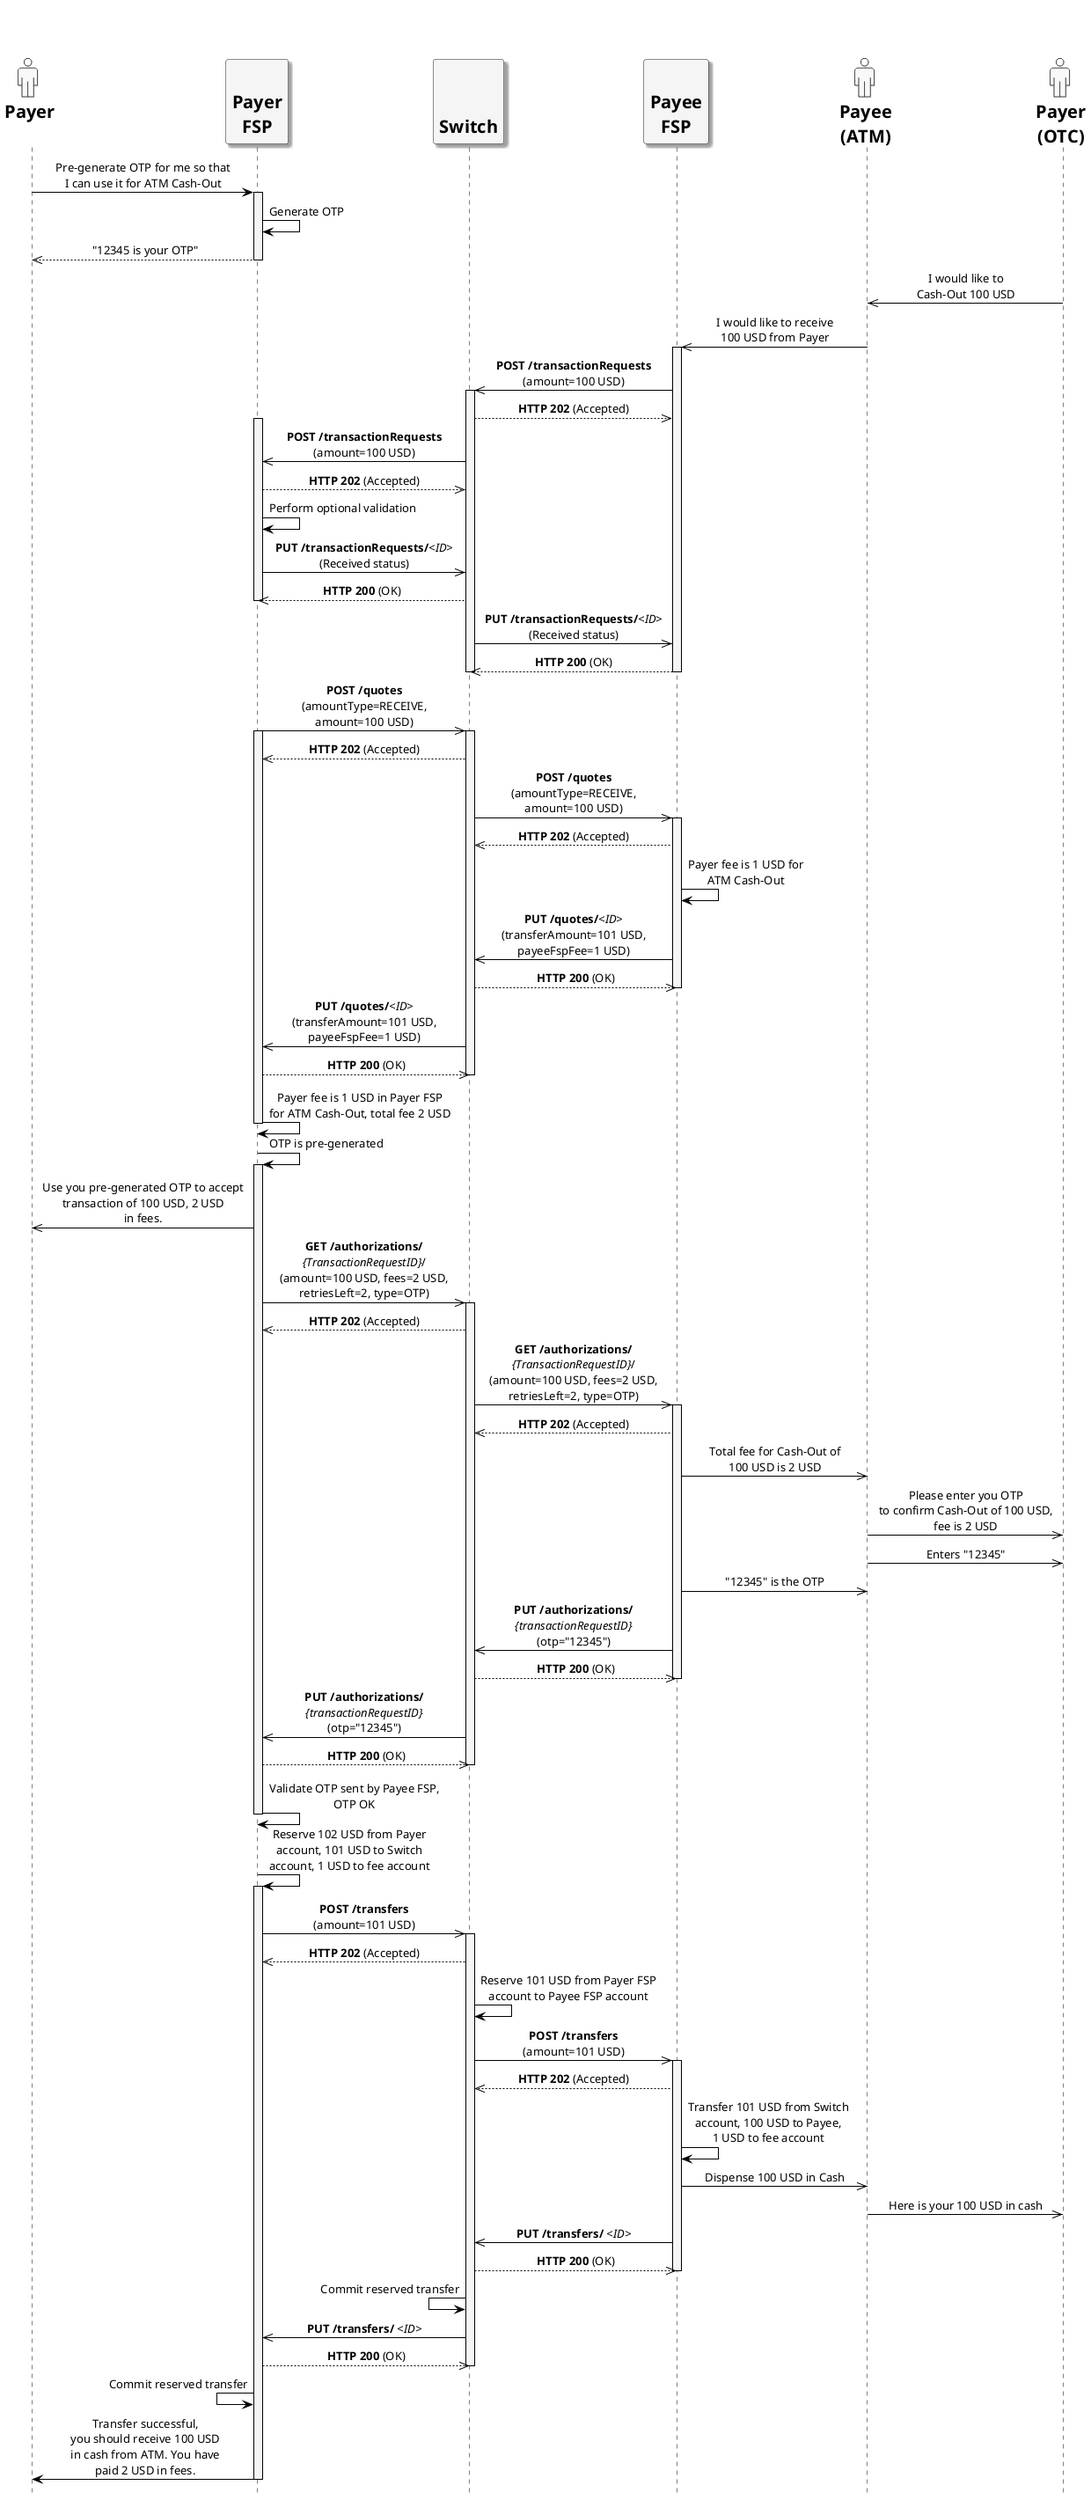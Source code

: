 /'*****
License
--------------
Copyright © 2017 Bill & Melinda Gates Foundation
The Mojaloop files are made available by the Bill & Melinda Gates Foundation under the Apache License, Version 2.0 (the "License") and you may not use these files except in compliance with the License. You may obtain a copy of the License at
http://www.apache.org/licenses/LICENSE-2.0
Unless required by applicable law or agreed to in writing, the Mojaloop files are distributed on an "AS IS" BASIS, WITHOUT WARRANTIES OR CONDITIONS OF ANY KIND, either express or implied. See the License for the specific language governing permissions and limitations under the License.
Contributors
--------------
This is the official list of the Mojaloop project contributors for this file.
Names of the original copyright holders (individuals or organizations)
should be listed with a '*' in the first column. People who have
contributed from an organization can be listed under the organization
that actually holds the copyright for their contributions (see the
Gates Foundation organization for an example). Those individuals should have
their names indented and be marked with a '-'. Email address can be added
optionally within square brackets <email>.
* Gates Foundation
- Name Surname <name.surname@gatesfoundation.com>

* Henk Kodde <henk.kodde@modusbox.com>
--------------
******'/

@startuml

' define actor image
sprite $actor [25x48/16] {
  0000000000010000000000000
  0000000006CAC910000000000
  0000000095101292000000000
  0000000651000119000000000
  0000000B10000018400000000
  0000001A10000016600000000
  0000000B10000017510000000
  000000083100001A210000000
  0000000191000176110000000
  000000003A866A61100000000
  0000000000466211100000000
  0003333333334443333310000
  0088888888888888888892000
  0821111111111111111118200
  8311111111111111111111A00
  A111111111111111111111A20
  A111111111111111111111A20
  A111111111111111111111A20
  A111111111111111111111A20
  A111111111111111111111A20
  A111111111111111111111A20
  A111111111111111111111A20
  A111111111111111111111A20
  A111551111111111138111A20
  A111661111111111139111A20
  A211661111111111139111A20
  A211661111111111139111A20
  A211661111161111139111A20
  A2116611111A2111139111A20
  A2116611111A2111139111A20
  A2116611111A2111139111A20
  A7669611111A211113A666B20
  36669611111A211113A666610
  00016611111A2111139111110
  00006611111A2111139100000
  00006611111A2111139100000
  00006611111A2111139100000
  00006611111A2111139100000
  00006611111A2111139100000
  00006611111A2111139100000
  00006611111A2111139100000
  00006611111A2111139100000
  00006611111A2111139100000
  00006611111A2111139100000
  00006966666B7666679100000
  0000266666666666664100000
  0000000111111111111100000
  0000000000000000000000000
}

' declaring skinparam
skinparam sequenceMessageAlign center
skinparam shadowing false
skinparam defaultFontName Verdana
skinparam monochrome true
skinparam SequenceLifeLineBackgroundColor WhiteSmoke
skinparam SequenceLifeLineBorderColor Black
skinparam ActorFontStyle Bold
skinparam ActorFontSize 20
skinparam ParticipantFontStyle Bold
skinparam ParticipantFontSize 20
skinparam ParticipantBackgroundColor WhiteSmoke
skinparam ArrowColor Black

skinparam actor {
  Bordercolor none
  Backgroundcolor none
  shadowing false
}

skinparam participant {
  shadowing true
}

hide footbox

' declare title
' title ATM-Initiated Cash-Out example

' Actor Keys:
' participant - FSP(Payer/Payee) and Switch
' actor - Payee/Payer(OTC/Agent)

' declare actors
actor "<$actor>\nPayer\n" as Payer
participant "\nPayer\nFSP" as PayerFSP
participant "\n\nSwitch" as Switch
participant "\nPayee\nFSP" as PayeeFSP
actor "<$actor>\nPayee\n(ATM)" as PayeeATM
actor "<$actor>\nPayer\n(OTC)" as PayerOTC

' start flow
Payer -> PayerFSP: Pre-generate OTP for me so that\nI can use it for ATM Cash-Out
activate PayerFSP
PayerFSP -> PayerFSP: Generate OTP
Payer <<-- PayerFSP: "12345 is your OTP"
deactivate PayerFSP
PayeeATM <<- PayerOTC: I would like to\nCash-Out 100 USD
PayeeFSP <<- PayeeATM: I would like to receive\n100 USD from Payer
activate PayeeFSP
PayeeFSP ->> Switch: **POST /transactionRequests**\n(amount=100 USD)
activate Switch
PayeeFSP <<-- Switch: **HTTP 202** (Accepted)
activate PayerFSP
PayerFSP <<- Switch: **POST /transactionRequests**\n(amount=100 USD)
PayerFSP -->> Switch: **HTTP 202** (Accepted)
PayerFSP -> PayerFSP: Perform optional validation
PayerFSP ->> Switch: **PUT /transactionRequests/**<i><ID></i>\n(Received status)
PayerFSP <<-- Switch: **HTTP 200** (OK)
deactivate PayerFSP
Switch ->> PayeeFSP: **PUT /transactionRequests/**<i><ID></i>\n(Received status)
Switch <<-- PayeeFSP: **HTTP 200** (OK)
deactivate Switch
deactivate PayeeFSP
PayerFSP ->> Switch: **POST /quotes**\n(amountType=RECEIVE,\namount=100 USD)
activate PayerFSP
activate Switch
PayerFSP <<-- Switch: **HTTP 202** (Accepted)
Switch ->> PayeeFSP: **POST /quotes**\n(amountType=RECEIVE,\namount=100 USD)
activate PayeeFSP
Switch <<-- PayeeFSP: **HTTP 202** (Accepted)
PayeeFSP -> PayeeFSP: Payer fee is 1 USD for\nATM Cash-Out
Switch <<- PayeeFSP: **PUT /quotes/**<i><ID></i>\n(transferAmount=101 USD,\npayeeFspFee=1 USD)
Switch -->> PayeeFSP: **HTTP 200** (OK)
deactivate PayeeFSP
Switch ->> PayerFSP: **PUT /quotes/**<i><ID></i>\n(transferAmount=101 USD,\npayeeFspFee=1 USD)
Switch <<-- PayerFSP: **HTTP 200** (OK)
deactivate Switch
PayerFSP -> PayerFSP: Payer fee is 1 USD in Payer FSP\nfor ATM Cash-Out, total fee 2 USD
deactivate PayerFSP
'...
PayerFSP -> PayerFSP: OTP is pre-generated
activate PayerFSP
Payer <<- PayerFSP: Use you pre-generated OTP to accept\ntransaction of 100 USD, 2 USD\nin fees.
PayerFSP ->> Switch: **GET /authorizations/**\n<i>{TransactionRequestID}</i>/\n(amount=100 USD, fees=2 USD,\nretriesLeft=2, type=OTP)
activate Switch
PayerFSP <<-- Switch: **HTTP 202** (Accepted)
Switch ->> PayeeFSP: **GET /authorizations/**\n<i>{TransactionRequestID}</i>/\n(amount=100 USD, fees=2 USD,\nretriesLeft=2, type=OTP)
activate PayeeFSP
Switch <<-- PayeeFSP: **HTTP 202** (Accepted)
PayeeFSP ->> PayeeATM: Total fee for Cash-Out of\n100 USD is 2 USD
PayeeATM ->> PayerOTC: Please enter you OTP\nto confirm Cash-Out of 100 USD,\nfee is 2 USD
PayeeATM ->> PayerOTC: Enters "12345"
PayeeFSP ->> PayeeATM: "12345" is the OTP
Switch <<- PayeeFSP: **PUT /authorizations/**\n<i>{transactionRequestID}</i>\n(otp="12345")
Switch -->> PayeeFSP: **HTTP 200** (OK)
deactivate PayeeFSP
PayerFSP <<- Switch: **PUT /authorizations/**\n<i>{transactionRequestID}</i>\n(otp="12345")
PayerFSP -->> Switch: **HTTP 200** (OK)
deactivate Switch
PayerFSP -> PayerFSP: Validate OTP sent by Payee FSP,\nOTP OK
deactivate PayerFSP
'...
PayerFSP -> PayerFSP: Reserve 102 USD from Payer\naccount, 101 USD to Switch\naccount, 1 USD to fee account
activate PayerFSP
PayerFSP ->> Switch: **POST /transfers**\n(amount=101 USD)
activate Switch
PayerFSP <<-- Switch: **HTTP 202** (Accepted)
Switch -> Switch: Reserve 101 USD from Payer FSP\naccount to Payee FSP account
Switch ->> PayeeFSP: **POST /transfers**\n(amount=101 USD)
activate PayeeFSP
Switch <<-- PayeeFSP: **HTTP 202** (Accepted)
PayeeFSP -> PayeeFSP: Transfer 101 USD from Switch\naccount, 100 USD to Payee,\n1 USD to fee account
PayeeFSP ->> PayeeATM: Dispense 100 USD in Cash
PayeeATM ->> PayerOTC: Here is your 100 USD in cash
Switch <<- PayeeFSP: **PUT /transfers/** <i><ID></i>
Switch -->> PayeeFSP: **HTTP 200** (OK)
deactivate PayeeFSP
Switch <- Switch: Commit reserved transfer
Switch ->> PayerFSP: **PUT /transfers/** <i><ID></i>
Switch <<-- PayerFSP: **HTTP 200** (OK)
deactivate Switch
PayerFSP <- PayerFSP: Commit reserved transfer
Payer <- PayerFSP: Transfer successful,\nyou should receive 100 USD\nin cash from ATM. You have\npaid 2 USD in fees.
deactivate PayerFSP
@enduml
